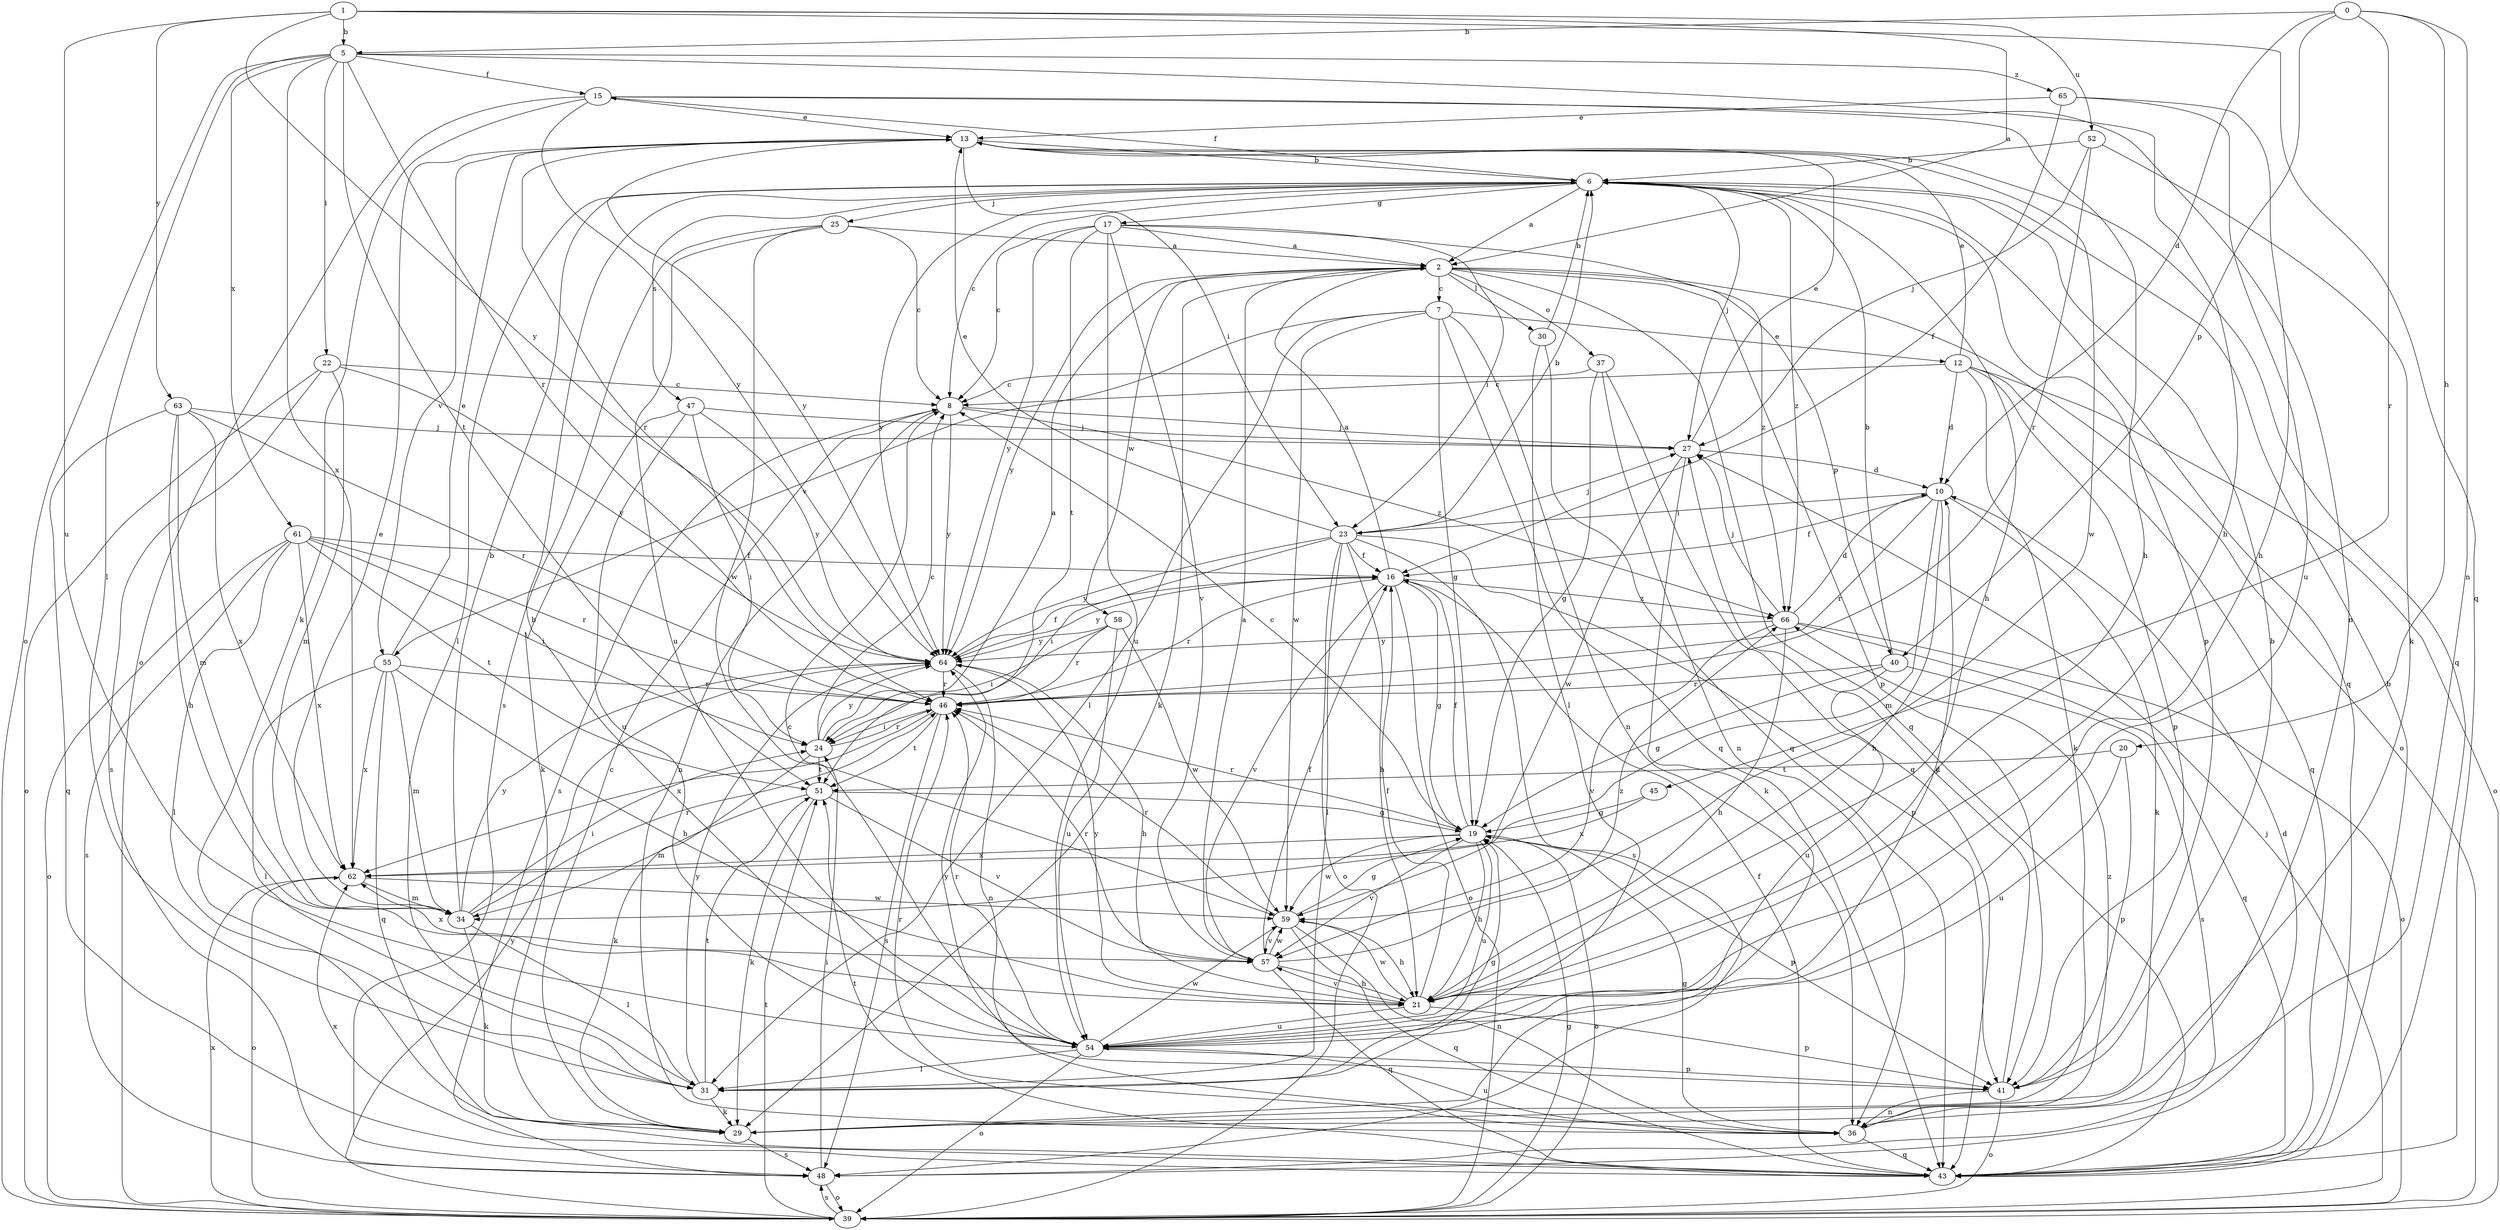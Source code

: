 strict digraph  {
0;
1;
2;
5;
6;
7;
8;
10;
12;
13;
15;
16;
17;
19;
20;
21;
22;
23;
24;
25;
27;
29;
30;
31;
34;
36;
37;
39;
40;
41;
43;
45;
46;
47;
48;
51;
52;
54;
55;
57;
58;
59;
61;
62;
63;
64;
65;
66;
0 -> 5  [label=b];
0 -> 10  [label=d];
0 -> 20  [label=h];
0 -> 36  [label=n];
0 -> 40  [label=p];
0 -> 45  [label=r];
1 -> 2  [label=a];
1 -> 5  [label=b];
1 -> 43  [label=q];
1 -> 52  [label=u];
1 -> 54  [label=u];
1 -> 63  [label=y];
1 -> 64  [label=y];
2 -> 7  [label=c];
2 -> 29  [label=k];
2 -> 30  [label=l];
2 -> 37  [label=o];
2 -> 39  [label=o];
2 -> 40  [label=p];
2 -> 41  [label=p];
2 -> 43  [label=q];
2 -> 58  [label=w];
2 -> 64  [label=y];
5 -> 15  [label=f];
5 -> 21  [label=h];
5 -> 22  [label=i];
5 -> 31  [label=l];
5 -> 39  [label=o];
5 -> 46  [label=r];
5 -> 51  [label=t];
5 -> 61  [label=x];
5 -> 62  [label=x];
5 -> 65  [label=z];
6 -> 2  [label=a];
6 -> 8  [label=c];
6 -> 15  [label=f];
6 -> 17  [label=g];
6 -> 21  [label=h];
6 -> 25  [label=j];
6 -> 27  [label=j];
6 -> 31  [label=l];
6 -> 41  [label=p];
6 -> 43  [label=q];
6 -> 47  [label=s];
6 -> 64  [label=y];
6 -> 66  [label=z];
7 -> 12  [label=e];
7 -> 19  [label=g];
7 -> 31  [label=l];
7 -> 36  [label=n];
7 -> 43  [label=q];
7 -> 55  [label=v];
7 -> 59  [label=w];
8 -> 27  [label=j];
8 -> 36  [label=n];
8 -> 48  [label=s];
8 -> 64  [label=y];
8 -> 66  [label=z];
10 -> 16  [label=f];
10 -> 21  [label=h];
10 -> 23  [label=i];
10 -> 29  [label=k];
10 -> 34  [label=m];
10 -> 46  [label=r];
12 -> 8  [label=c];
12 -> 10  [label=d];
12 -> 13  [label=e];
12 -> 29  [label=k];
12 -> 39  [label=o];
12 -> 41  [label=p];
12 -> 43  [label=q];
13 -> 6  [label=b];
13 -> 23  [label=i];
13 -> 43  [label=q];
13 -> 46  [label=r];
13 -> 55  [label=v];
13 -> 59  [label=w];
13 -> 64  [label=y];
15 -> 13  [label=e];
15 -> 21  [label=h];
15 -> 29  [label=k];
15 -> 36  [label=n];
15 -> 39  [label=o];
15 -> 64  [label=y];
16 -> 2  [label=a];
16 -> 19  [label=g];
16 -> 39  [label=o];
16 -> 46  [label=r];
16 -> 57  [label=v];
16 -> 64  [label=y];
16 -> 66  [label=z];
17 -> 2  [label=a];
17 -> 8  [label=c];
17 -> 23  [label=i];
17 -> 51  [label=t];
17 -> 54  [label=u];
17 -> 57  [label=v];
17 -> 64  [label=y];
17 -> 66  [label=z];
19 -> 8  [label=c];
19 -> 16  [label=f];
19 -> 21  [label=h];
19 -> 39  [label=o];
19 -> 41  [label=p];
19 -> 46  [label=r];
19 -> 54  [label=u];
19 -> 57  [label=v];
19 -> 59  [label=w];
19 -> 62  [label=x];
20 -> 41  [label=p];
20 -> 51  [label=t];
20 -> 54  [label=u];
21 -> 16  [label=f];
21 -> 41  [label=p];
21 -> 54  [label=u];
21 -> 57  [label=v];
21 -> 59  [label=w];
21 -> 64  [label=y];
22 -> 8  [label=c];
22 -> 34  [label=m];
22 -> 39  [label=o];
22 -> 48  [label=s];
22 -> 64  [label=y];
23 -> 6  [label=b];
23 -> 13  [label=e];
23 -> 16  [label=f];
23 -> 21  [label=h];
23 -> 24  [label=i];
23 -> 27  [label=j];
23 -> 31  [label=l];
23 -> 39  [label=o];
23 -> 41  [label=p];
23 -> 48  [label=s];
23 -> 64  [label=y];
24 -> 2  [label=a];
24 -> 8  [label=c];
24 -> 29  [label=k];
24 -> 46  [label=r];
24 -> 51  [label=t];
24 -> 64  [label=y];
25 -> 2  [label=a];
25 -> 8  [label=c];
25 -> 48  [label=s];
25 -> 54  [label=u];
25 -> 59  [label=w];
27 -> 10  [label=d];
27 -> 13  [label=e];
27 -> 29  [label=k];
27 -> 59  [label=w];
29 -> 8  [label=c];
29 -> 48  [label=s];
30 -> 6  [label=b];
30 -> 31  [label=l];
30 -> 43  [label=q];
31 -> 19  [label=g];
31 -> 29  [label=k];
31 -> 51  [label=t];
31 -> 64  [label=y];
34 -> 6  [label=b];
34 -> 13  [label=e];
34 -> 24  [label=i];
34 -> 29  [label=k];
34 -> 31  [label=l];
34 -> 46  [label=r];
34 -> 64  [label=y];
36 -> 19  [label=g];
36 -> 43  [label=q];
36 -> 46  [label=r];
36 -> 54  [label=u];
36 -> 66  [label=z];
37 -> 8  [label=c];
37 -> 19  [label=g];
37 -> 36  [label=n];
37 -> 43  [label=q];
39 -> 19  [label=g];
39 -> 27  [label=j];
39 -> 48  [label=s];
39 -> 51  [label=t];
39 -> 62  [label=x];
39 -> 64  [label=y];
40 -> 6  [label=b];
40 -> 19  [label=g];
40 -> 46  [label=r];
40 -> 48  [label=s];
40 -> 54  [label=u];
41 -> 6  [label=b];
41 -> 27  [label=j];
41 -> 36  [label=n];
41 -> 39  [label=o];
41 -> 64  [label=y];
43 -> 6  [label=b];
43 -> 16  [label=f];
43 -> 51  [label=t];
43 -> 62  [label=x];
45 -> 19  [label=g];
45 -> 62  [label=x];
46 -> 24  [label=i];
46 -> 48  [label=s];
46 -> 51  [label=t];
46 -> 62  [label=x];
47 -> 24  [label=i];
47 -> 27  [label=j];
47 -> 29  [label=k];
47 -> 54  [label=u];
47 -> 64  [label=y];
48 -> 10  [label=d];
48 -> 24  [label=i];
48 -> 39  [label=o];
51 -> 19  [label=g];
51 -> 29  [label=k];
51 -> 34  [label=m];
51 -> 57  [label=v];
52 -> 6  [label=b];
52 -> 27  [label=j];
52 -> 29  [label=k];
52 -> 46  [label=r];
54 -> 6  [label=b];
54 -> 8  [label=c];
54 -> 10  [label=d];
54 -> 31  [label=l];
54 -> 39  [label=o];
54 -> 41  [label=p];
54 -> 46  [label=r];
54 -> 59  [label=w];
55 -> 13  [label=e];
55 -> 21  [label=h];
55 -> 31  [label=l];
55 -> 34  [label=m];
55 -> 43  [label=q];
55 -> 46  [label=r];
55 -> 62  [label=x];
57 -> 2  [label=a];
57 -> 16  [label=f];
57 -> 21  [label=h];
57 -> 43  [label=q];
57 -> 46  [label=r];
57 -> 59  [label=w];
57 -> 62  [label=x];
57 -> 66  [label=z];
58 -> 24  [label=i];
58 -> 46  [label=r];
58 -> 54  [label=u];
58 -> 59  [label=w];
58 -> 64  [label=y];
59 -> 19  [label=g];
59 -> 21  [label=h];
59 -> 36  [label=n];
59 -> 43  [label=q];
59 -> 46  [label=r];
59 -> 57  [label=v];
61 -> 16  [label=f];
61 -> 24  [label=i];
61 -> 31  [label=l];
61 -> 39  [label=o];
61 -> 46  [label=r];
61 -> 48  [label=s];
61 -> 51  [label=t];
61 -> 62  [label=x];
62 -> 34  [label=m];
62 -> 39  [label=o];
62 -> 59  [label=w];
63 -> 21  [label=h];
63 -> 27  [label=j];
63 -> 34  [label=m];
63 -> 43  [label=q];
63 -> 46  [label=r];
63 -> 62  [label=x];
64 -> 16  [label=f];
64 -> 21  [label=h];
64 -> 36  [label=n];
64 -> 46  [label=r];
65 -> 13  [label=e];
65 -> 16  [label=f];
65 -> 21  [label=h];
65 -> 54  [label=u];
66 -> 10  [label=d];
66 -> 21  [label=h];
66 -> 27  [label=j];
66 -> 39  [label=o];
66 -> 43  [label=q];
66 -> 57  [label=v];
66 -> 64  [label=y];
}
